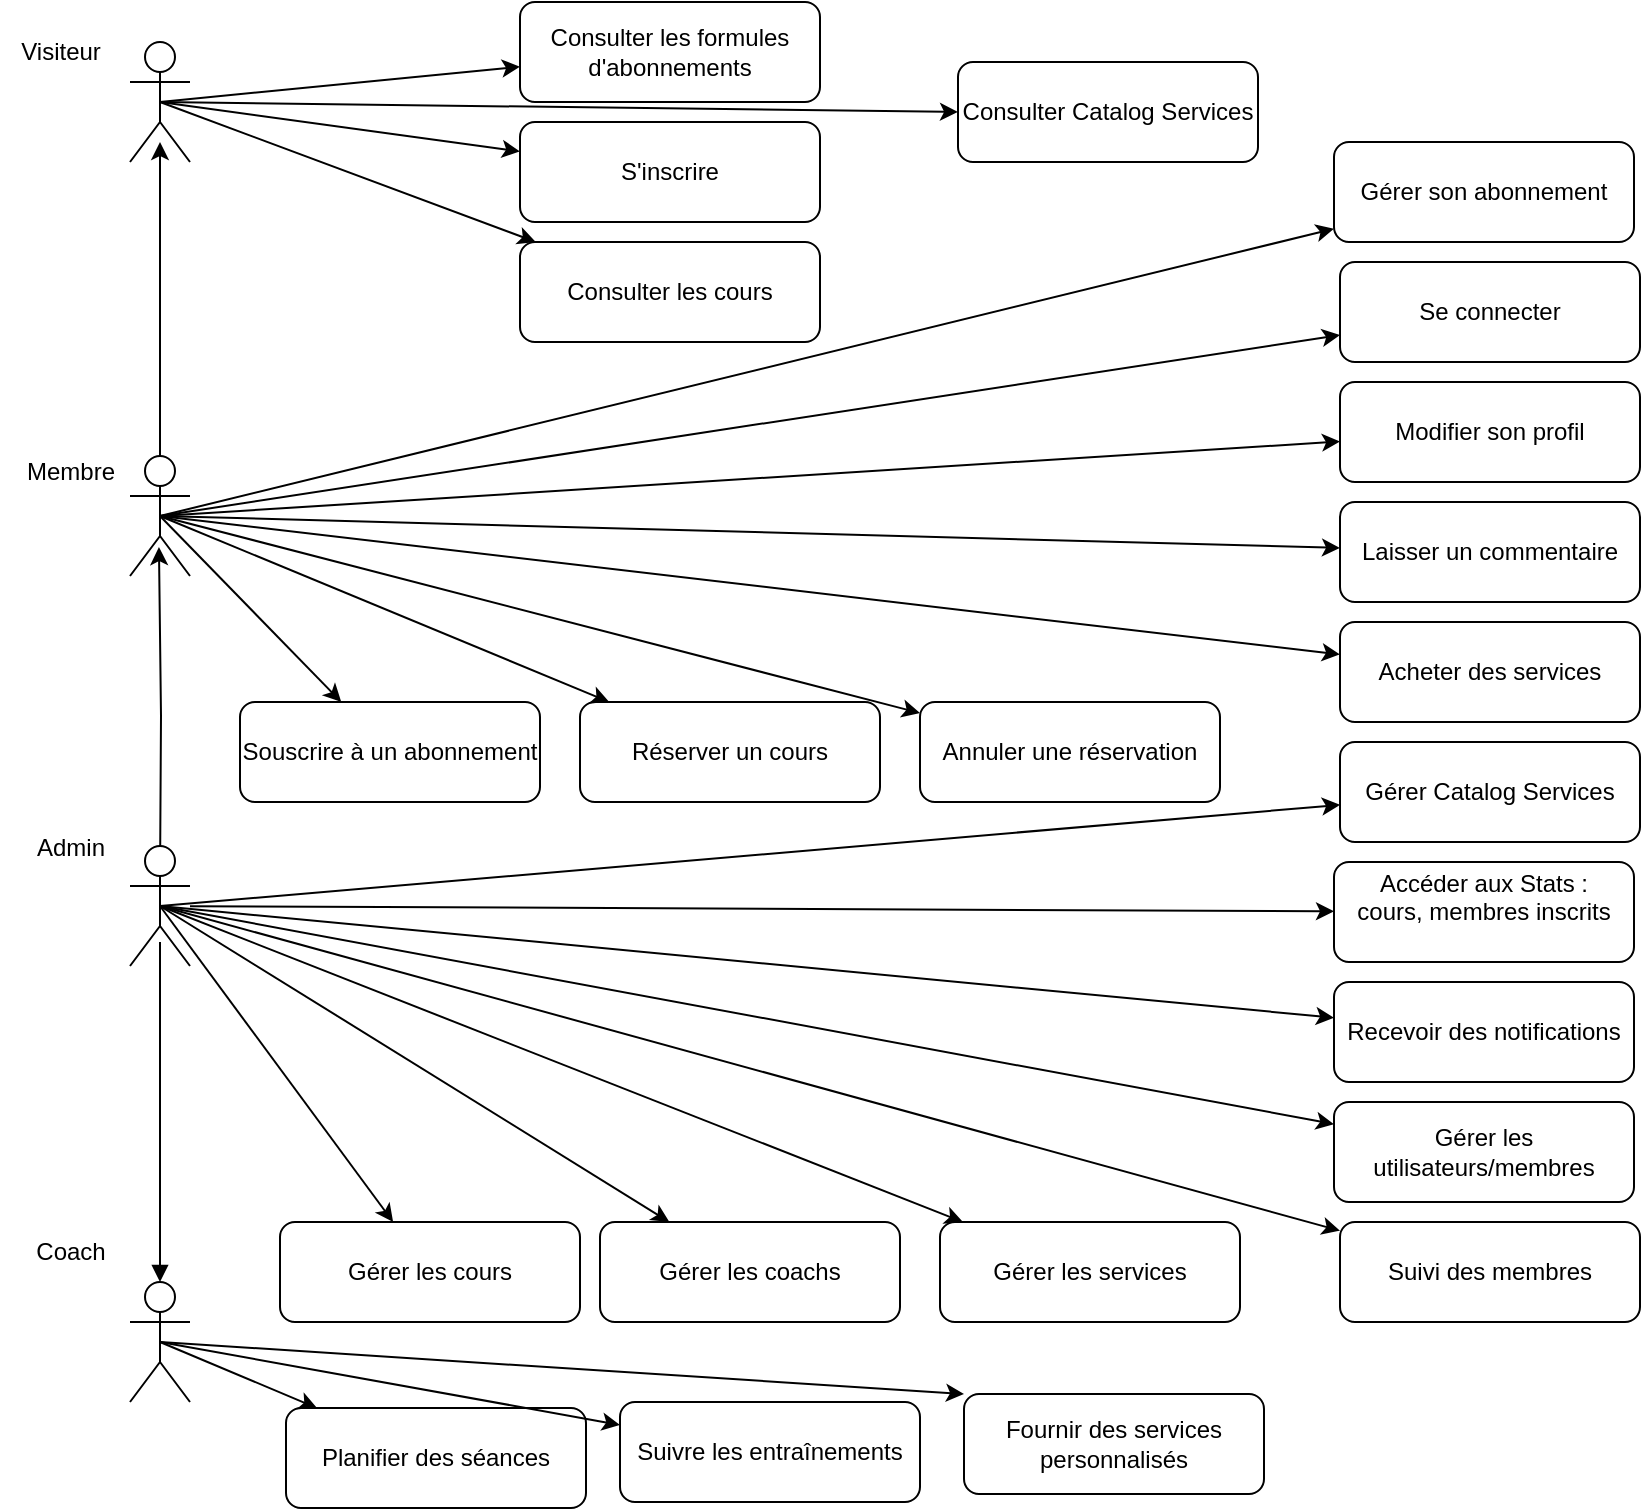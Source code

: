 <mxfile version="24.7.7">
  <diagram name="Page-1" id="BdN76-tdilZYNQ-DIlIB">
    <mxGraphModel dx="1687" dy="831" grid="0" gridSize="10" guides="1" tooltips="1" connect="1" arrows="1" fold="1" page="0" pageScale="1" pageWidth="827" pageHeight="1169" math="0" shadow="0">
      <root>
        <mxCell id="0" />
        <mxCell id="1" parent="0" />
        <mxCell id="RHNZIFpAmjMhrLeifJv8-56" style="edgeStyle=orthogonalEdgeStyle;rounded=0;orthogonalLoop=1;jettySize=auto;html=1;exitX=0.5;exitY=0;exitDx=0;exitDy=0;entryX=0.5;entryY=1;entryDx=0;entryDy=0;" edge="1" parent="1">
          <mxGeometry relative="1" as="geometry">
            <mxPoint x="90" y="300" as="sourcePoint" />
            <mxPoint x="90" y="130.0" as="targetPoint" />
          </mxGeometry>
        </mxCell>
        <mxCell id="RHNZIFpAmjMhrLeifJv8-61" style="edgeStyle=orthogonalEdgeStyle;rounded=0;orthogonalLoop=1;jettySize=auto;html=1;exitX=0.5;exitY=0;exitDx=0;exitDy=0;" edge="1" parent="1">
          <mxGeometry relative="1" as="geometry">
            <mxPoint x="89.471" y="332.529" as="targetPoint" />
            <mxPoint x="90" y="500" as="sourcePoint" />
          </mxGeometry>
        </mxCell>
        <mxCell id="6" value="S&#39;inscrire" style="rounded=1;whiteSpace=wrap" vertex="1" parent="1">
          <mxGeometry x="270" y="120" width="150" height="50" as="geometry" />
        </mxCell>
        <mxCell id="7" value="Consulter les cours" style="rounded=1;whiteSpace=wrap" vertex="1" parent="1">
          <mxGeometry x="270" y="180" width="150" height="50" as="geometry" />
        </mxCell>
        <mxCell id="8" value="Se connecter" style="rounded=1;whiteSpace=wrap" vertex="1" parent="1">
          <mxGeometry x="680" y="190" width="150" height="50" as="geometry" />
        </mxCell>
        <mxCell id="9" value="Réserver un cours" style="rounded=1;whiteSpace=wrap" vertex="1" parent="1">
          <mxGeometry x="300" y="410" width="150" height="50" as="geometry" />
        </mxCell>
        <mxCell id="10" value="Souscrire à un abonnement" style="rounded=1;whiteSpace=wrap" vertex="1" parent="1">
          <mxGeometry x="130" y="410" width="150" height="50" as="geometry" />
        </mxCell>
        <mxCell id="11" value="Consulter les formules d&#39;abonnements" style="rounded=1;whiteSpace=wrap" vertex="1" parent="1">
          <mxGeometry x="270" y="60" width="150" height="50" as="geometry" />
        </mxCell>
        <mxCell id="12" value="Modifier son profil" style="rounded=1;whiteSpace=wrap" vertex="1" parent="1">
          <mxGeometry x="680" y="250" width="150" height="50" as="geometry" />
        </mxCell>
        <mxCell id="13" value="Laisser un commentaire" style="rounded=1;whiteSpace=wrap" vertex="1" parent="1">
          <mxGeometry x="680" y="310" width="150" height="50" as="geometry" />
        </mxCell>
        <mxCell id="14" value="Acheter des services" style="rounded=1;whiteSpace=wrap" vertex="1" parent="1">
          <mxGeometry x="680" y="370" width="150" height="50" as="geometry" />
        </mxCell>
        <mxCell id="15" value="Annuler une réservation" style="rounded=1;whiteSpace=wrap" vertex="1" parent="1">
          <mxGeometry x="470" y="410" width="150" height="50" as="geometry" />
        </mxCell>
        <mxCell id="16" value="Gérer son abonnement" style="rounded=1;whiteSpace=wrap" vertex="1" parent="1">
          <mxGeometry x="677" y="130" width="150" height="50" as="geometry" />
        </mxCell>
        <mxCell id="17" value="Suivi des membres" style="rounded=1;whiteSpace=wrap" vertex="1" parent="1">
          <mxGeometry x="680" y="670" width="150" height="50" as="geometry" />
        </mxCell>
        <mxCell id="18" value="Gérer les utilisateurs/membres" style="rounded=1;whiteSpace=wrap" vertex="1" parent="1">
          <mxGeometry x="677" y="610" width="150" height="50" as="geometry" />
        </mxCell>
        <mxCell id="19" value="Gérer les cours" style="rounded=1;whiteSpace=wrap" vertex="1" parent="1">
          <mxGeometry x="150" y="670" width="150" height="50" as="geometry" />
        </mxCell>
        <mxCell id="20" value="Gérer les coachs" style="rounded=1;whiteSpace=wrap" vertex="1" parent="1">
          <mxGeometry x="310" y="670" width="150" height="50" as="geometry" />
        </mxCell>
        <mxCell id="21" value="Gérer Catalog Services" style="rounded=1;whiteSpace=wrap" vertex="1" parent="1">
          <mxGeometry x="680" y="430" width="150" height="50" as="geometry" />
        </mxCell>
        <mxCell id="22" value="Gérer les services" style="rounded=1;whiteSpace=wrap" vertex="1" parent="1">
          <mxGeometry x="480" y="670" width="150" height="50" as="geometry" />
        </mxCell>
        <mxCell id="23" value="Accéder aux Stats :&#xa;cours, membres inscrits&#xa;" style="rounded=1;whiteSpace=wrap" vertex="1" parent="1">
          <mxGeometry x="677" y="490" width="150" height="50" as="geometry" />
        </mxCell>
        <mxCell id="24" value="Recevoir des notifications" style="rounded=1;whiteSpace=wrap" vertex="1" parent="1">
          <mxGeometry x="677" y="550" width="150" height="50" as="geometry" />
        </mxCell>
        <mxCell id="26" value="Planifier des séances" style="rounded=1;whiteSpace=wrap" vertex="1" parent="1">
          <mxGeometry x="153" y="763" width="150" height="50" as="geometry" />
        </mxCell>
        <mxCell id="27" value="Suivre les entraînements" style="rounded=1;whiteSpace=wrap" vertex="1" parent="1">
          <mxGeometry x="320" y="760" width="150" height="50" as="geometry" />
        </mxCell>
        <mxCell id="28" value="Fournir des services personnalisés" style="rounded=1;whiteSpace=wrap" vertex="1" parent="1">
          <mxGeometry x="492" y="756" width="150" height="50" as="geometry" />
        </mxCell>
        <mxCell id="29" style="rounded=1;exitX=0.5;exitY=0.5;exitDx=0;exitDy=0;exitPerimeter=0;" edge="1" parent="1" source="RHNZIFpAmjMhrLeifJv8-62" target="6">
          <mxGeometry relative="1" as="geometry">
            <mxPoint x="122.0" y="111" as="sourcePoint" />
          </mxGeometry>
        </mxCell>
        <mxCell id="30" style="rounded=1;exitX=0.5;exitY=0.5;exitDx=0;exitDy=0;exitPerimeter=0;" edge="1" parent="1" source="RHNZIFpAmjMhrLeifJv8-62" target="7">
          <mxGeometry relative="1" as="geometry">
            <mxPoint x="130" y="125.745" as="sourcePoint" />
          </mxGeometry>
        </mxCell>
        <mxCell id="31" style="rounded=1;exitX=0.5;exitY=0.5;exitDx=0;exitDy=0;exitPerimeter=0;" edge="1" parent="1" source="RHNZIFpAmjMhrLeifJv8-63" target="8">
          <mxGeometry relative="1" as="geometry">
            <mxPoint x="110" y="307.5" as="sourcePoint" />
          </mxGeometry>
        </mxCell>
        <mxCell id="32" style="rounded=1;exitX=0.5;exitY=0.5;exitDx=0;exitDy=0;exitPerimeter=0;" edge="1" parent="1" source="RHNZIFpAmjMhrLeifJv8-63" target="9">
          <mxGeometry relative="1" as="geometry">
            <mxPoint x="125.625" y="330" as="sourcePoint" />
          </mxGeometry>
        </mxCell>
        <mxCell id="33" style="rounded=1;exitX=0.5;exitY=0.5;exitDx=0;exitDy=0;exitPerimeter=0;" edge="1" parent="1" source="RHNZIFpAmjMhrLeifJv8-63" target="10">
          <mxGeometry relative="1" as="geometry">
            <mxPoint x="104.375" y="330" as="sourcePoint" />
          </mxGeometry>
        </mxCell>
        <mxCell id="34" style="rounded=1;exitX=0.5;exitY=0.5;exitDx=0;exitDy=0;exitPerimeter=0;" edge="1" parent="1" source="RHNZIFpAmjMhrLeifJv8-62" target="11">
          <mxGeometry relative="1" as="geometry">
            <mxPoint x="122.0" y="111" as="sourcePoint" />
          </mxGeometry>
        </mxCell>
        <mxCell id="35" style="rounded=1;exitX=0.5;exitY=0.5;exitDx=0;exitDy=0;exitPerimeter=0;" edge="1" parent="1" source="RHNZIFpAmjMhrLeifJv8-63" target="12">
          <mxGeometry relative="1" as="geometry">
            <mxPoint x="110" y="307.5" as="sourcePoint" />
          </mxGeometry>
        </mxCell>
        <mxCell id="36" style="rounded=1;exitX=0.5;exitY=0.5;exitDx=0;exitDy=0;exitPerimeter=0;" edge="1" parent="1" source="RHNZIFpAmjMhrLeifJv8-63" target="13">
          <mxGeometry relative="1" as="geometry">
            <mxPoint x="110" y="307.5" as="sourcePoint" />
          </mxGeometry>
        </mxCell>
        <mxCell id="37" style="rounded=1;exitX=0.5;exitY=0.5;exitDx=0;exitDy=0;exitPerimeter=0;" edge="1" parent="1" source="RHNZIFpAmjMhrLeifJv8-63" target="14">
          <mxGeometry relative="1" as="geometry">
            <mxPoint x="113" y="310" as="sourcePoint" />
          </mxGeometry>
        </mxCell>
        <mxCell id="38" style="rounded=1;exitX=0.5;exitY=0.5;exitDx=0;exitDy=0;exitPerimeter=0;" edge="1" parent="1" source="RHNZIFpAmjMhrLeifJv8-63" target="15">
          <mxGeometry relative="1" as="geometry">
            <mxPoint x="110" y="307.5" as="sourcePoint" />
          </mxGeometry>
        </mxCell>
        <mxCell id="39" style="rounded=1;exitX=0.5;exitY=0.5;exitDx=0;exitDy=0;exitPerimeter=0;" edge="1" parent="1" source="RHNZIFpAmjMhrLeifJv8-63" target="16">
          <mxGeometry relative="1" as="geometry">
            <mxPoint x="110" y="308" as="sourcePoint" />
          </mxGeometry>
        </mxCell>
        <mxCell id="40" style="rounded=1;exitX=0.5;exitY=0.5;exitDx=0;exitDy=0;exitPerimeter=0;" edge="1" parent="1" source="RHNZIFpAmjMhrLeifJv8-65" target="17">
          <mxGeometry relative="1" as="geometry">
            <mxPoint x="130" y="525.827" as="sourcePoint" />
          </mxGeometry>
        </mxCell>
        <mxCell id="41" style="rounded=1;exitX=0.5;exitY=0.5;exitDx=0;exitDy=0;exitPerimeter=0;" edge="1" parent="1" source="RHNZIFpAmjMhrLeifJv8-65" target="18">
          <mxGeometry relative="1" as="geometry">
            <mxPoint x="130" y="522.251" as="sourcePoint" />
          </mxGeometry>
        </mxCell>
        <mxCell id="42" style="rounded=1;exitX=0.5;exitY=0.5;exitDx=0;exitDy=0;exitPerimeter=0;" edge="1" parent="1" source="RHNZIFpAmjMhrLeifJv8-65" target="19">
          <mxGeometry relative="1" as="geometry">
            <mxPoint x="101.25" y="530" as="sourcePoint" />
          </mxGeometry>
        </mxCell>
        <mxCell id="43" style="rounded=1;exitX=0.5;exitY=0.5;exitDx=0;exitDy=0;exitPerimeter=0;" edge="1" parent="1" source="RHNZIFpAmjMhrLeifJv8-65" target="20">
          <mxGeometry relative="1" as="geometry">
            <mxPoint x="114.583" y="530" as="sourcePoint" />
          </mxGeometry>
        </mxCell>
        <mxCell id="44" style="rounded=1;exitX=0.5;exitY=0.5;exitDx=0;exitDy=0;exitPerimeter=0;" edge="1" parent="1" source="RHNZIFpAmjMhrLeifJv8-65" target="21">
          <mxGeometry relative="1" as="geometry">
            <mxPoint x="130" y="511.391" as="sourcePoint" />
          </mxGeometry>
        </mxCell>
        <mxCell id="45" style="rounded=1;exitX=0.5;exitY=0.5;exitDx=0;exitDy=0;exitPerimeter=0;" edge="1" parent="1" source="RHNZIFpAmjMhrLeifJv8-65" target="22">
          <mxGeometry relative="1" as="geometry">
            <mxPoint x="128.75" y="530" as="sourcePoint" />
          </mxGeometry>
        </mxCell>
        <mxCell id="46" style="rounded=1;" edge="1" parent="1" source="RHNZIFpAmjMhrLeifJv8-65" target="23">
          <mxGeometry relative="1" as="geometry">
            <mxPoint x="130" y="515" as="sourcePoint" />
          </mxGeometry>
        </mxCell>
        <mxCell id="47" style="rounded=1;exitX=0.5;exitY=0.5;exitDx=0;exitDy=0;exitPerimeter=0;" edge="1" parent="1" source="RHNZIFpAmjMhrLeifJv8-65" target="24">
          <mxGeometry relative="1" as="geometry">
            <mxPoint x="130" y="518.625" as="sourcePoint" />
          </mxGeometry>
        </mxCell>
        <mxCell id="49" style="rounded=1;exitX=0.5;exitY=0.5;exitDx=0;exitDy=0;exitPerimeter=0;" edge="1" parent="1" source="RHNZIFpAmjMhrLeifJv8-67" target="26">
          <mxGeometry relative="1" as="geometry">
            <mxPoint x="111.75" y="730" as="sourcePoint" />
          </mxGeometry>
        </mxCell>
        <mxCell id="50" style="rounded=1;exitX=0.5;exitY=0.5;exitDx=0;exitDy=0;exitPerimeter=0;" edge="1" parent="1" source="RHNZIFpAmjMhrLeifJv8-67" target="27">
          <mxGeometry relative="1" as="geometry">
            <mxPoint x="130" y="727.346" as="sourcePoint" />
          </mxGeometry>
        </mxCell>
        <mxCell id="51" style="rounded=1;entryX=0;entryY=0;entryDx=0;entryDy=0;exitX=0.5;exitY=0.5;exitDx=0;exitDy=0;exitPerimeter=0;" edge="1" parent="1" source="RHNZIFpAmjMhrLeifJv8-67" target="28">
          <mxGeometry relative="1" as="geometry">
            <mxPoint x="130" y="722.143" as="sourcePoint" />
            <mxPoint x="500" y="790" as="targetPoint" />
          </mxGeometry>
        </mxCell>
        <mxCell id="52" style="endArrow=block;endFill=1;" edge="1" parent="1">
          <mxGeometry relative="1" as="geometry">
            <mxPoint x="90" y="530" as="sourcePoint" />
            <mxPoint x="90" y="700" as="targetPoint" />
          </mxGeometry>
        </mxCell>
        <mxCell id="RHNZIFpAmjMhrLeifJv8-53" value="Visiteur" style="text;html=1;align=center;verticalAlign=middle;resizable=0;points=[];autosize=1;strokeColor=none;fillColor=none;" vertex="1" parent="1">
          <mxGeometry x="10" y="70" width="60" height="30" as="geometry" />
        </mxCell>
        <mxCell id="RHNZIFpAmjMhrLeifJv8-54" value="Membre" style="text;html=1;align=center;verticalAlign=middle;resizable=0;points=[];autosize=1;strokeColor=none;fillColor=none;" vertex="1" parent="1">
          <mxGeometry x="10" y="280" width="70" height="30" as="geometry" />
        </mxCell>
        <mxCell id="RHNZIFpAmjMhrLeifJv8-55" value="Admin" style="text;html=1;align=center;verticalAlign=middle;resizable=0;points=[];autosize=1;strokeColor=none;fillColor=none;" vertex="1" parent="1">
          <mxGeometry x="15" y="468" width="60" height="30" as="geometry" />
        </mxCell>
        <mxCell id="RHNZIFpAmjMhrLeifJv8-57" value="Coach" style="text;html=1;align=center;verticalAlign=middle;resizable=0;points=[];autosize=1;strokeColor=none;fillColor=none;" vertex="1" parent="1">
          <mxGeometry x="15" y="670" width="60" height="30" as="geometry" />
        </mxCell>
        <mxCell id="RHNZIFpAmjMhrLeifJv8-59" value="Consulter Catalog Services" style="rounded=1;whiteSpace=wrap" vertex="1" parent="1">
          <mxGeometry x="489" y="90" width="150" height="50" as="geometry" />
        </mxCell>
        <mxCell id="RHNZIFpAmjMhrLeifJv8-60" style="rounded=1;exitX=0.5;exitY=0.5;exitDx=0;exitDy=0;exitPerimeter=0;entryX=0;entryY=0.5;entryDx=0;entryDy=0;" edge="1" parent="1" source="RHNZIFpAmjMhrLeifJv8-62" target="RHNZIFpAmjMhrLeifJv8-59">
          <mxGeometry relative="1" as="geometry">
            <mxPoint x="122.0" y="111" as="sourcePoint" />
            <mxPoint x="330" y="140" as="targetPoint" />
          </mxGeometry>
        </mxCell>
        <mxCell id="RHNZIFpAmjMhrLeifJv8-62" value="" style="shape=umlActor;verticalLabelPosition=bottom;verticalAlign=top;html=1;outlineConnect=0;" vertex="1" parent="1">
          <mxGeometry x="75" y="80" width="30" height="60" as="geometry" />
        </mxCell>
        <mxCell id="RHNZIFpAmjMhrLeifJv8-63" value="" style="shape=umlActor;verticalLabelPosition=bottom;verticalAlign=top;html=1;outlineConnect=0;" vertex="1" parent="1">
          <mxGeometry x="75" y="287" width="30" height="60" as="geometry" />
        </mxCell>
        <mxCell id="RHNZIFpAmjMhrLeifJv8-65" value="" style="shape=umlActor;verticalLabelPosition=bottom;verticalAlign=top;html=1;outlineConnect=0;" vertex="1" parent="1">
          <mxGeometry x="75" y="482" width="30" height="60" as="geometry" />
        </mxCell>
        <mxCell id="RHNZIFpAmjMhrLeifJv8-67" value="" style="shape=umlActor;verticalLabelPosition=bottom;verticalAlign=top;html=1;outlineConnect=0;" vertex="1" parent="1">
          <mxGeometry x="75" y="700" width="30" height="60" as="geometry" />
        </mxCell>
      </root>
    </mxGraphModel>
  </diagram>
</mxfile>
